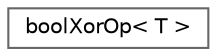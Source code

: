 digraph "Graphical Class Hierarchy"
{
 // LATEX_PDF_SIZE
  bgcolor="transparent";
  edge [fontname=Helvetica,fontsize=10,labelfontname=Helvetica,labelfontsize=10];
  node [fontname=Helvetica,fontsize=10,shape=box,height=0.2,width=0.4];
  rankdir="LR";
  Node0 [id="Node000000",label="boolXorOp\< T \>",height=0.2,width=0.4,color="grey40", fillcolor="white", style="filled",URL="$structFoam_1_1expressions_1_1boolXorOp.html",tooltip=" "];
}
